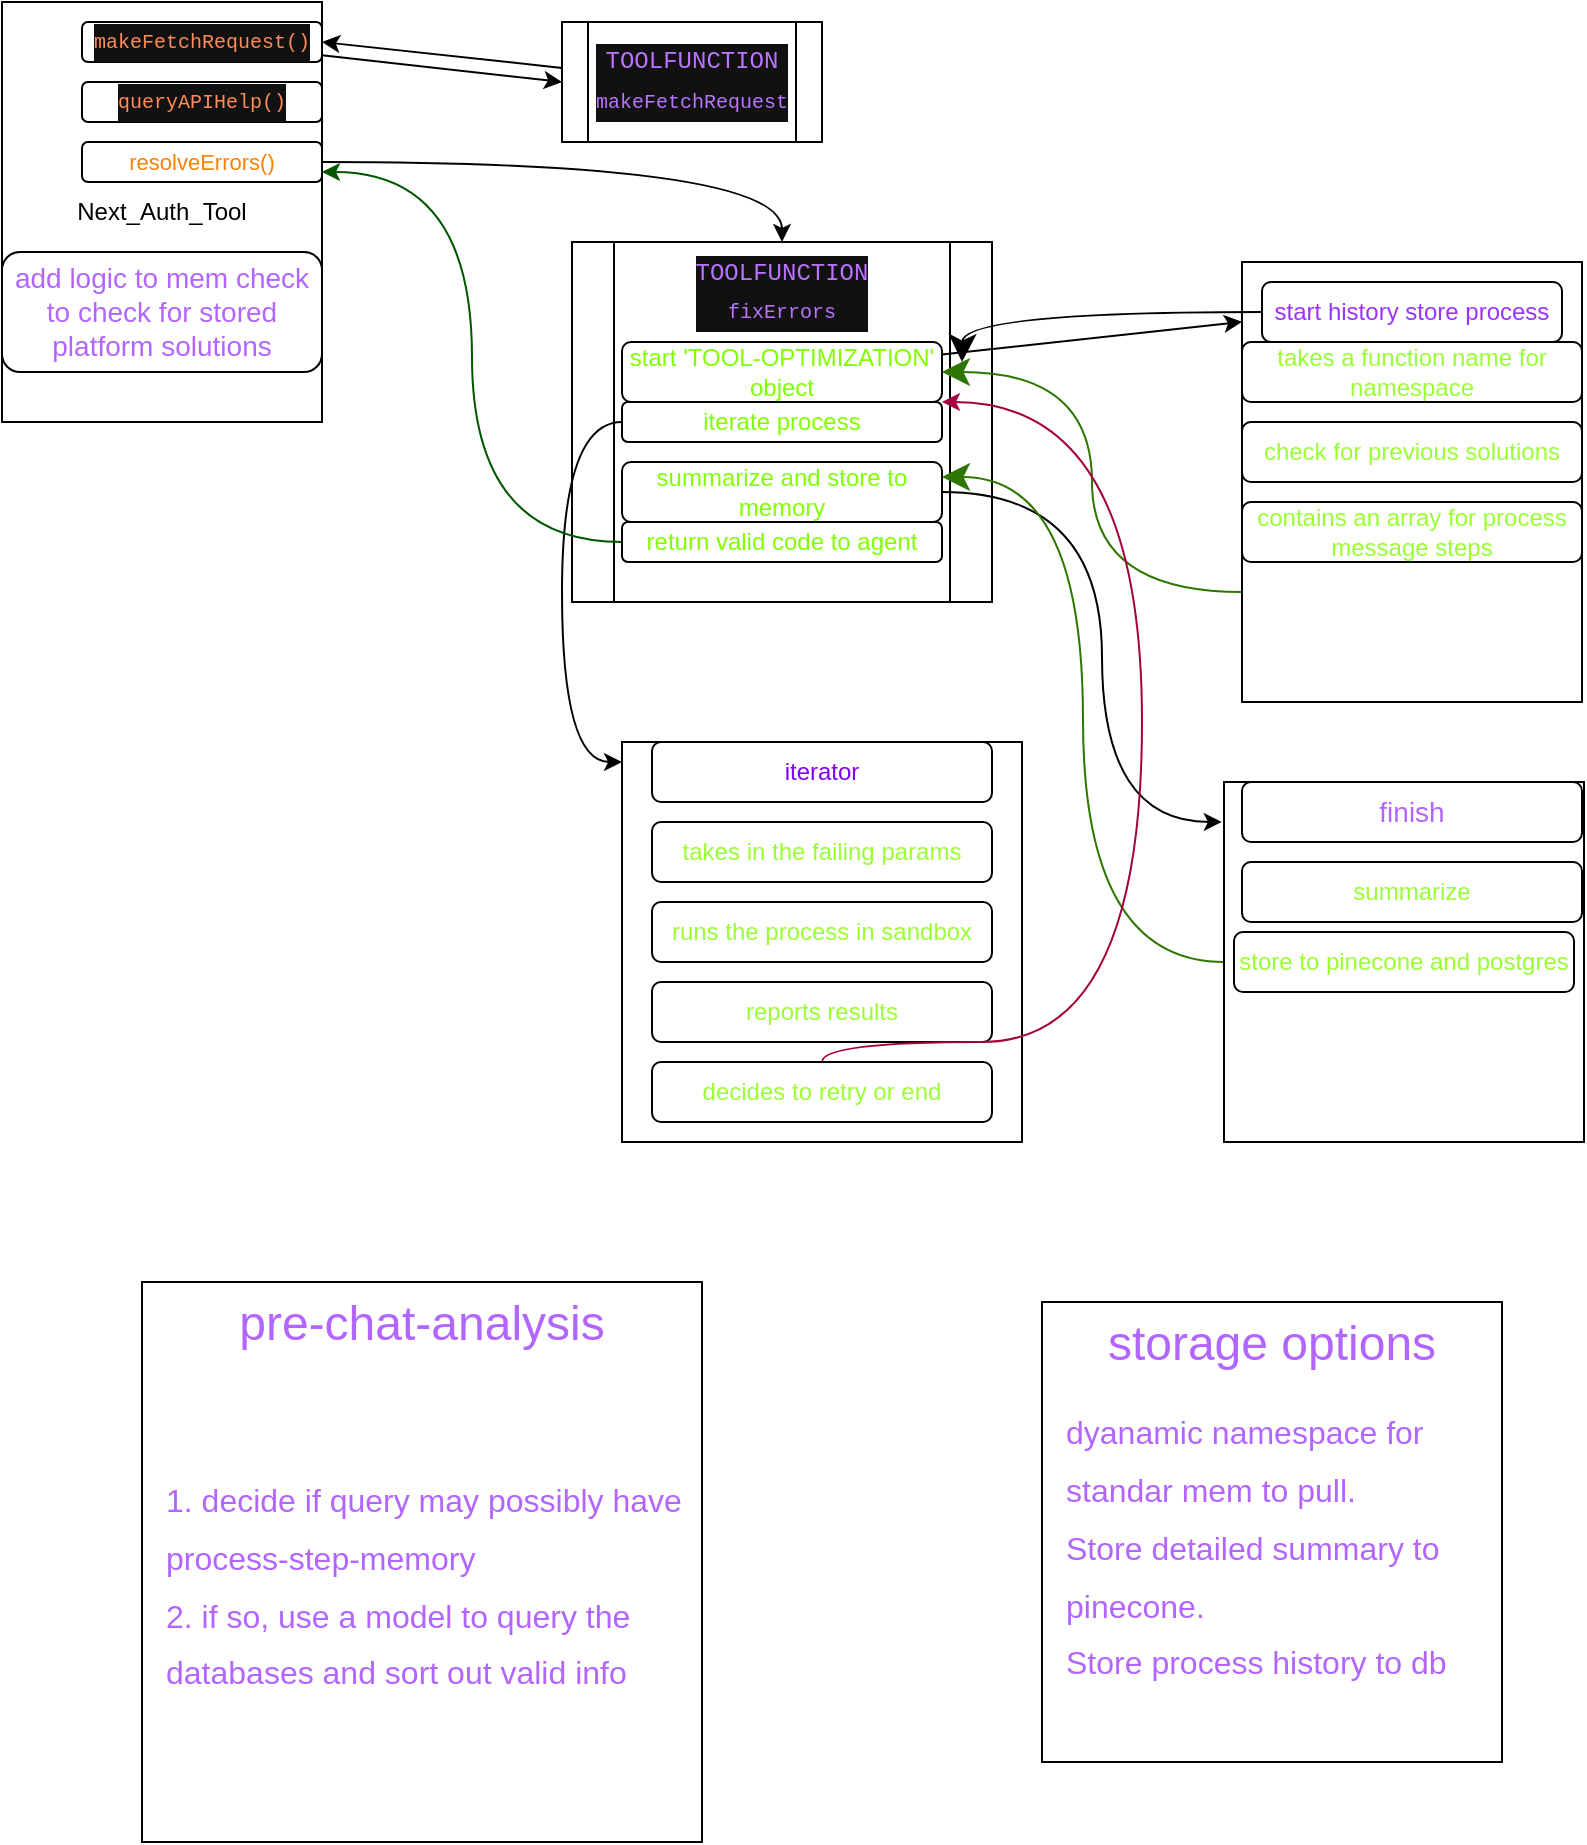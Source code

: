<mxfile>
    <diagram id="A6CX9e9HB7uP02hDHY6C" name="Page-1">
        <mxGraphModel dx="780" dy="423" grid="1" gridSize="10" guides="1" tooltips="1" connect="1" arrows="1" fold="1" page="1" pageScale="1" pageWidth="850" pageHeight="1100" math="0" shadow="0">
            <root>
                <mxCell id="0"/>
                <mxCell id="1" parent="0"/>
                <mxCell id="2" value="Next_Auth_Tool&lt;br&gt;" style="whiteSpace=wrap;html=1;" parent="1" vertex="1">
                    <mxGeometry x="30" y="30" width="160" height="210" as="geometry"/>
                </mxCell>
                <mxCell id="8" style="edgeStyle=none;html=1;entryX=0;entryY=0.5;entryDx=0;entryDy=0;fontSize=12;fontColor=#FF8000;" parent="1" source="3" target="6" edge="1">
                    <mxGeometry relative="1" as="geometry"/>
                </mxCell>
                <mxCell id="3" value="&lt;div style=&quot;color: rgb(255, 139, 86); background-color: rgb(17, 17, 17); font-family: Consolas, &amp;quot;Courier New&amp;quot;, monospace; font-size: 10px; line-height: 19px;&quot;&gt;makeFetchRequest()&lt;/div&gt;" style="rounded=1;whiteSpace=wrap;html=1;fontSize=10;" parent="1" vertex="1">
                    <mxGeometry x="70" y="40" width="120" height="20" as="geometry"/>
                </mxCell>
                <mxCell id="4" value="&lt;div style=&quot;color: rgb(255, 139, 86); background-color: rgb(17, 17, 17); font-family: Consolas, &amp;quot;Courier New&amp;quot;, monospace; font-size: 10px; line-height: 19px;&quot;&gt;queryAPIHelp()&lt;/div&gt;" style="rounded=1;whiteSpace=wrap;html=1;fontSize=10;" parent="1" vertex="1">
                    <mxGeometry x="70" y="70" width="120" height="20" as="geometry"/>
                </mxCell>
                <mxCell id="38" style="edgeStyle=orthogonalEdgeStyle;curved=1;html=1;fontSize=12;fontColor=#7F00FF;" parent="1" source="5" target="10" edge="1">
                    <mxGeometry relative="1" as="geometry"/>
                </mxCell>
                <mxCell id="5" value="&lt;font color=&quot;#ff8000&quot; style=&quot;font-size: 11px;&quot;&gt;resolveErrors()&lt;/font&gt;" style="rounded=1;whiteSpace=wrap;html=1;fontSize=11;" parent="1" vertex="1">
                    <mxGeometry x="70" y="100" width="120" height="20" as="geometry"/>
                </mxCell>
                <mxCell id="9" style="edgeStyle=none;html=1;fontSize=12;fontColor=#CC0000;" parent="1" source="6" edge="1">
                    <mxGeometry relative="1" as="geometry">
                        <mxPoint x="190" y="50" as="targetPoint"/>
                    </mxGeometry>
                </mxCell>
                <mxCell id="6" value="&lt;div style=&quot;color: rgb(255, 139, 86); background-color: rgb(17, 17, 17); font-family: Consolas, &amp;quot;Courier New&amp;quot;, monospace; line-height: 19px;&quot;&gt;&lt;span style=&quot;color: rgb(185, 115, 255);&quot;&gt;&lt;font style=&quot;font-size: 12px;&quot;&gt;TOOLFUNCTION&lt;/font&gt;&lt;/span&gt;&lt;/div&gt;&lt;div style=&quot;color: rgb(255, 139, 86); background-color: rgb(17, 17, 17); font-family: Consolas, &amp;quot;Courier New&amp;quot;, monospace; font-size: 14px; line-height: 19px;&quot;&gt;&lt;span style=&quot;color: rgb(185, 115, 255); font-size: 10px;&quot;&gt;makeFetchRequest&lt;/span&gt;&lt;/div&gt;" style="shape=process;whiteSpace=wrap;html=1;backgroundOutline=1;fontSize=11;fontColor=#FF8000;" parent="1" vertex="1">
                    <mxGeometry x="310" y="40" width="130" height="60" as="geometry"/>
                </mxCell>
                <mxCell id="10" value="&lt;div style=&quot;font-size: 11px; color: rgb(255, 139, 86); background-color: rgb(17, 17, 17); font-family: Consolas, &amp;quot;Courier New&amp;quot;, monospace; line-height: 19px;&quot;&gt;&lt;span style=&quot;color: rgb(185, 115, 255);&quot;&gt;&lt;font style=&quot;font-size: 12px;&quot;&gt;TOOLFUNCTION&lt;/font&gt;&lt;/span&gt;&lt;/div&gt;&lt;div style=&quot;background-color: rgb(17, 17, 17); font-family: Consolas, &amp;quot;Courier New&amp;quot;, monospace; line-height: 19px;&quot;&gt;&lt;font color=&quot;#b973ff&quot;&gt;&lt;span style=&quot;font-size: 10px;&quot;&gt;fixErrors&lt;/span&gt;&lt;/font&gt;&lt;/div&gt;" style="shape=process;whiteSpace=wrap;html=1;backgroundOutline=1;fontSize=12;fontColor=#CC0000;verticalAlign=top;" parent="1" vertex="1">
                    <mxGeometry x="315" y="150" width="210" height="180" as="geometry"/>
                </mxCell>
                <mxCell id="28" style="edgeStyle=none;html=1;fontSize=12;fontColor=#99FF33;entryX=0;entryY=0.136;entryDx=0;entryDy=0;entryPerimeter=0;" parent="1" source="11" target="16" edge="1">
                    <mxGeometry relative="1" as="geometry"/>
                </mxCell>
                <mxCell id="11" value="start 'TOOL-OPTIMIZATION' object" style="rounded=1;whiteSpace=wrap;html=1;fontSize=12;fontColor=#80FF00;" parent="1" vertex="1">
                    <mxGeometry x="340" y="200" width="160" height="30" as="geometry"/>
                </mxCell>
                <mxCell id="35" style="edgeStyle=orthogonalEdgeStyle;html=1;entryX=0;entryY=0.05;entryDx=0;entryDy=0;entryPerimeter=0;fontSize=12;fontColor=#7F00FF;curved=1;" parent="1" source="12" target="29" edge="1">
                    <mxGeometry relative="1" as="geometry">
                        <Array as="points">
                            <mxPoint x="310" y="240"/>
                            <mxPoint x="310" y="410"/>
                        </Array>
                    </mxGeometry>
                </mxCell>
                <mxCell id="12" value="iterate process" style="rounded=1;whiteSpace=wrap;html=1;fontSize=12;fontColor=#80FF00;" parent="1" vertex="1">
                    <mxGeometry x="340" y="230" width="160" height="20" as="geometry"/>
                </mxCell>
                <mxCell id="36" style="edgeStyle=orthogonalEdgeStyle;curved=1;html=1;entryX=-0.006;entryY=0.111;entryDx=0;entryDy=0;entryPerimeter=0;fontSize=12;fontColor=#7F00FF;" parent="1" source="14" target="24" edge="1">
                    <mxGeometry relative="1" as="geometry">
                        <Array as="points">
                            <mxPoint x="580" y="275"/>
                            <mxPoint x="580" y="440"/>
                        </Array>
                    </mxGeometry>
                </mxCell>
                <mxCell id="14" value="summarize and store to memory" style="rounded=1;whiteSpace=wrap;html=1;fontSize=12;fontColor=#80FF00;" parent="1" vertex="1">
                    <mxGeometry x="340" y="260" width="160" height="30" as="geometry"/>
                </mxCell>
                <mxCell id="37" style="edgeStyle=orthogonalEdgeStyle;curved=1;html=1;entryX=1;entryY=0.75;entryDx=0;entryDy=0;fontSize=12;fontColor=#7F00FF;fillColor=#008a00;strokeColor=#005700;" parent="1" source="15" target="5" edge="1">
                    <mxGeometry relative="1" as="geometry"/>
                </mxCell>
                <mxCell id="15" value="return valid code to agent" style="rounded=1;whiteSpace=wrap;html=1;fontSize=12;fontColor=#80FF00;" parent="1" vertex="1">
                    <mxGeometry x="340" y="290" width="160" height="20" as="geometry"/>
                </mxCell>
                <mxCell id="39" style="edgeStyle=orthogonalEdgeStyle;curved=1;html=1;entryX=1;entryY=0.5;entryDx=0;entryDy=0;fontSize=12;fontColor=#7F00FF;exitX=0;exitY=0.75;exitDx=0;exitDy=0;fillColor=#60a917;strokeColor=#2D7600;endSize=11;startSize=11;" parent="1" source="16" target="11" edge="1">
                    <mxGeometry relative="1" as="geometry"/>
                </mxCell>
                <mxCell id="16" value="" style="whiteSpace=wrap;html=1;fontSize=12;fontColor=#80FF00;" parent="1" vertex="1">
                    <mxGeometry x="650" y="160" width="170" height="220" as="geometry"/>
                </mxCell>
                <mxCell id="41" style="edgeStyle=orthogonalEdgeStyle;curved=1;html=1;fontSize=12;fontColor=#7F00FF;startSize=11;endSize=11;" parent="1" source="17" edge="1">
                    <mxGeometry relative="1" as="geometry">
                        <mxPoint x="510" y="210" as="targetPoint"/>
                    </mxGeometry>
                </mxCell>
                <mxCell id="17" value="&lt;font color=&quot;#9933ff&quot;&gt;start history store process&lt;/font&gt;" style="rounded=1;whiteSpace=wrap;html=1;fontSize=12;fontColor=#80FF00;" parent="1" vertex="1">
                    <mxGeometry x="660" y="170" width="150" height="30" as="geometry"/>
                </mxCell>
                <mxCell id="18" value="&lt;font color=&quot;#99ff33&quot;&gt;takes a function name for namespace&lt;/font&gt;" style="rounded=1;whiteSpace=wrap;html=1;fontSize=12;fontColor=#9933FF;" parent="1" vertex="1">
                    <mxGeometry x="650" y="200" width="170" height="30" as="geometry"/>
                </mxCell>
                <mxCell id="20" value="&lt;font color=&quot;#99ff33&quot;&gt;contains an array for process message steps&lt;/font&gt;" style="rounded=1;whiteSpace=wrap;html=1;fontSize=12;fontColor=#9933FF;" parent="1" vertex="1">
                    <mxGeometry x="650" y="280" width="170" height="30" as="geometry"/>
                </mxCell>
                <mxCell id="23" value="&lt;font color=&quot;#99ff33&quot;&gt;check for previous solutions&lt;/font&gt;" style="rounded=1;whiteSpace=wrap;html=1;fontSize=12;fontColor=#9933FF;" parent="1" vertex="1">
                    <mxGeometry x="650" y="240" width="170" height="30" as="geometry"/>
                </mxCell>
                <mxCell id="44" style="edgeStyle=orthogonalEdgeStyle;curved=1;html=1;entryX=1;entryY=0.25;entryDx=0;entryDy=0;fontSize=14;fontColor=#B266FF;startSize=11;endSize=11;fillColor=#60a917;strokeColor=#2D7600;" parent="1" source="24" target="14" edge="1">
                    <mxGeometry relative="1" as="geometry"/>
                </mxCell>
                <mxCell id="24" value="" style="whiteSpace=wrap;html=1;aspect=fixed;fontSize=12;fontColor=#99FF33;" parent="1" vertex="1">
                    <mxGeometry x="641" y="420" width="180" height="180" as="geometry"/>
                </mxCell>
                <mxCell id="25" value="&lt;font color=&quot;#99ff33&quot;&gt;summarize&lt;/font&gt;" style="rounded=1;whiteSpace=wrap;html=1;fontSize=12;fontColor=#9933FF;" parent="1" vertex="1">
                    <mxGeometry x="650" y="460" width="170" height="30" as="geometry"/>
                </mxCell>
                <mxCell id="27" value="&lt;font color=&quot;#99ff33&quot;&gt;store to pinecone and postgres&lt;/font&gt;" style="rounded=1;whiteSpace=wrap;html=1;fontSize=12;fontColor=#9933FF;" parent="1" vertex="1">
                    <mxGeometry x="646" y="495" width="170" height="30" as="geometry"/>
                </mxCell>
                <mxCell id="29" value="" style="whiteSpace=wrap;html=1;aspect=fixed;fontSize=12;fontColor=#99FF33;" parent="1" vertex="1">
                    <mxGeometry x="340" y="400" width="200" height="200" as="geometry"/>
                </mxCell>
                <mxCell id="30" value="&lt;font color=&quot;#7f00ff&quot;&gt;iterator&lt;/font&gt;" style="rounded=1;whiteSpace=wrap;html=1;fontSize=12;fontColor=#9933FF;" parent="1" vertex="1">
                    <mxGeometry x="355" y="400" width="170" height="30" as="geometry"/>
                </mxCell>
                <mxCell id="31" value="&lt;font color=&quot;#99ff33&quot;&gt;takes in the failing params&lt;/font&gt;" style="rounded=1;whiteSpace=wrap;html=1;fontSize=12;fontColor=#9933FF;" parent="1" vertex="1">
                    <mxGeometry x="355" y="440" width="170" height="30" as="geometry"/>
                </mxCell>
                <mxCell id="32" value="&lt;font color=&quot;#99ff33&quot;&gt;runs the process in sandbox&lt;/font&gt;" style="rounded=1;whiteSpace=wrap;html=1;fontSize=12;fontColor=#9933FF;" parent="1" vertex="1">
                    <mxGeometry x="355" y="480" width="170" height="30" as="geometry"/>
                </mxCell>
                <mxCell id="33" value="&lt;font color=&quot;#99ff33&quot;&gt;reports results&lt;/font&gt;" style="rounded=1;whiteSpace=wrap;html=1;fontSize=12;fontColor=#9933FF;" parent="1" vertex="1">
                    <mxGeometry x="355" y="520" width="170" height="30" as="geometry"/>
                </mxCell>
                <mxCell id="40" style="edgeStyle=orthogonalEdgeStyle;curved=1;html=1;fontSize=12;fontColor=#7F00FF;fillColor=#d80073;strokeColor=#A50040;" parent="1" source="34" target="12" edge="1">
                    <mxGeometry relative="1" as="geometry">
                        <mxPoint x="520" y="230" as="targetPoint"/>
                        <Array as="points">
                            <mxPoint x="440" y="550"/>
                            <mxPoint x="600" y="550"/>
                            <mxPoint x="600" y="230"/>
                        </Array>
                    </mxGeometry>
                </mxCell>
                <mxCell id="34" value="&lt;font color=&quot;#99ff33&quot;&gt;decides to retry or end&lt;/font&gt;" style="rounded=1;whiteSpace=wrap;html=1;fontSize=12;fontColor=#9933FF;" parent="1" vertex="1">
                    <mxGeometry x="355" y="560" width="170" height="30" as="geometry"/>
                </mxCell>
                <mxCell id="43" value="&lt;font style=&quot;font-size: 14px;&quot; color=&quot;#b266ff&quot;&gt;finish&lt;/font&gt;" style="rounded=1;whiteSpace=wrap;html=1;fontSize=12;fontColor=#9933FF;" parent="1" vertex="1">
                    <mxGeometry x="650" y="420" width="170" height="30" as="geometry"/>
                </mxCell>
                <mxCell id="45" value="add logic to mem check to check for stored platform solutions" style="rounded=1;whiteSpace=wrap;html=1;fontSize=14;fontColor=#B266FF;" parent="1" vertex="1">
                    <mxGeometry x="30" y="155" width="160" height="60" as="geometry"/>
                </mxCell>
                <mxCell id="46" value="&lt;font style=&quot;font-size: 24px;&quot;&gt;storage options&lt;/font&gt;" style="whiteSpace=wrap;html=1;aspect=fixed;fontSize=14;fontColor=#B266FF;verticalAlign=top;" parent="1" vertex="1">
                    <mxGeometry x="550" y="680" width="230" height="230" as="geometry"/>
                </mxCell>
                <mxCell id="47" value="&lt;font style=&quot;font-size: 16px;&quot;&gt;dyanamic namespace for standar mem to pull.&lt;br&gt;Store detailed summary to pinecone.&lt;br&gt;Store process history to db&lt;br&gt;&lt;br&gt;&lt;/font&gt;" style="text;html=1;strokeColor=none;fillColor=none;align=left;verticalAlign=middle;whiteSpace=wrap;rounded=0;fontSize=24;fontColor=#B266FF;" parent="1" vertex="1">
                    <mxGeometry x="560" y="730" width="210" height="170" as="geometry"/>
                </mxCell>
                <mxCell id="48" value="&lt;font style=&quot;font-size: 24px;&quot;&gt;pre-chat-analysis&lt;/font&gt;" style="whiteSpace=wrap;html=1;aspect=fixed;fontSize=14;fontColor=#B266FF;verticalAlign=top;" parent="1" vertex="1">
                    <mxGeometry x="100" y="670" width="280" height="280" as="geometry"/>
                </mxCell>
                <mxCell id="49" value="&lt;font style=&quot;font-size: 16px;&quot;&gt;1. decide if query may possibly have process-step-memory&lt;br&gt;2. if so, use a model to query the databases and sort out valid info&lt;br&gt;&lt;/font&gt;" style="text;html=1;strokeColor=none;fillColor=none;align=left;verticalAlign=middle;whiteSpace=wrap;rounded=0;fontSize=24;fontColor=#B266FF;" parent="1" vertex="1">
                    <mxGeometry x="110" y="720" width="260" height="200" as="geometry"/>
                </mxCell>
            </root>
        </mxGraphModel>
    </diagram>
</mxfile>